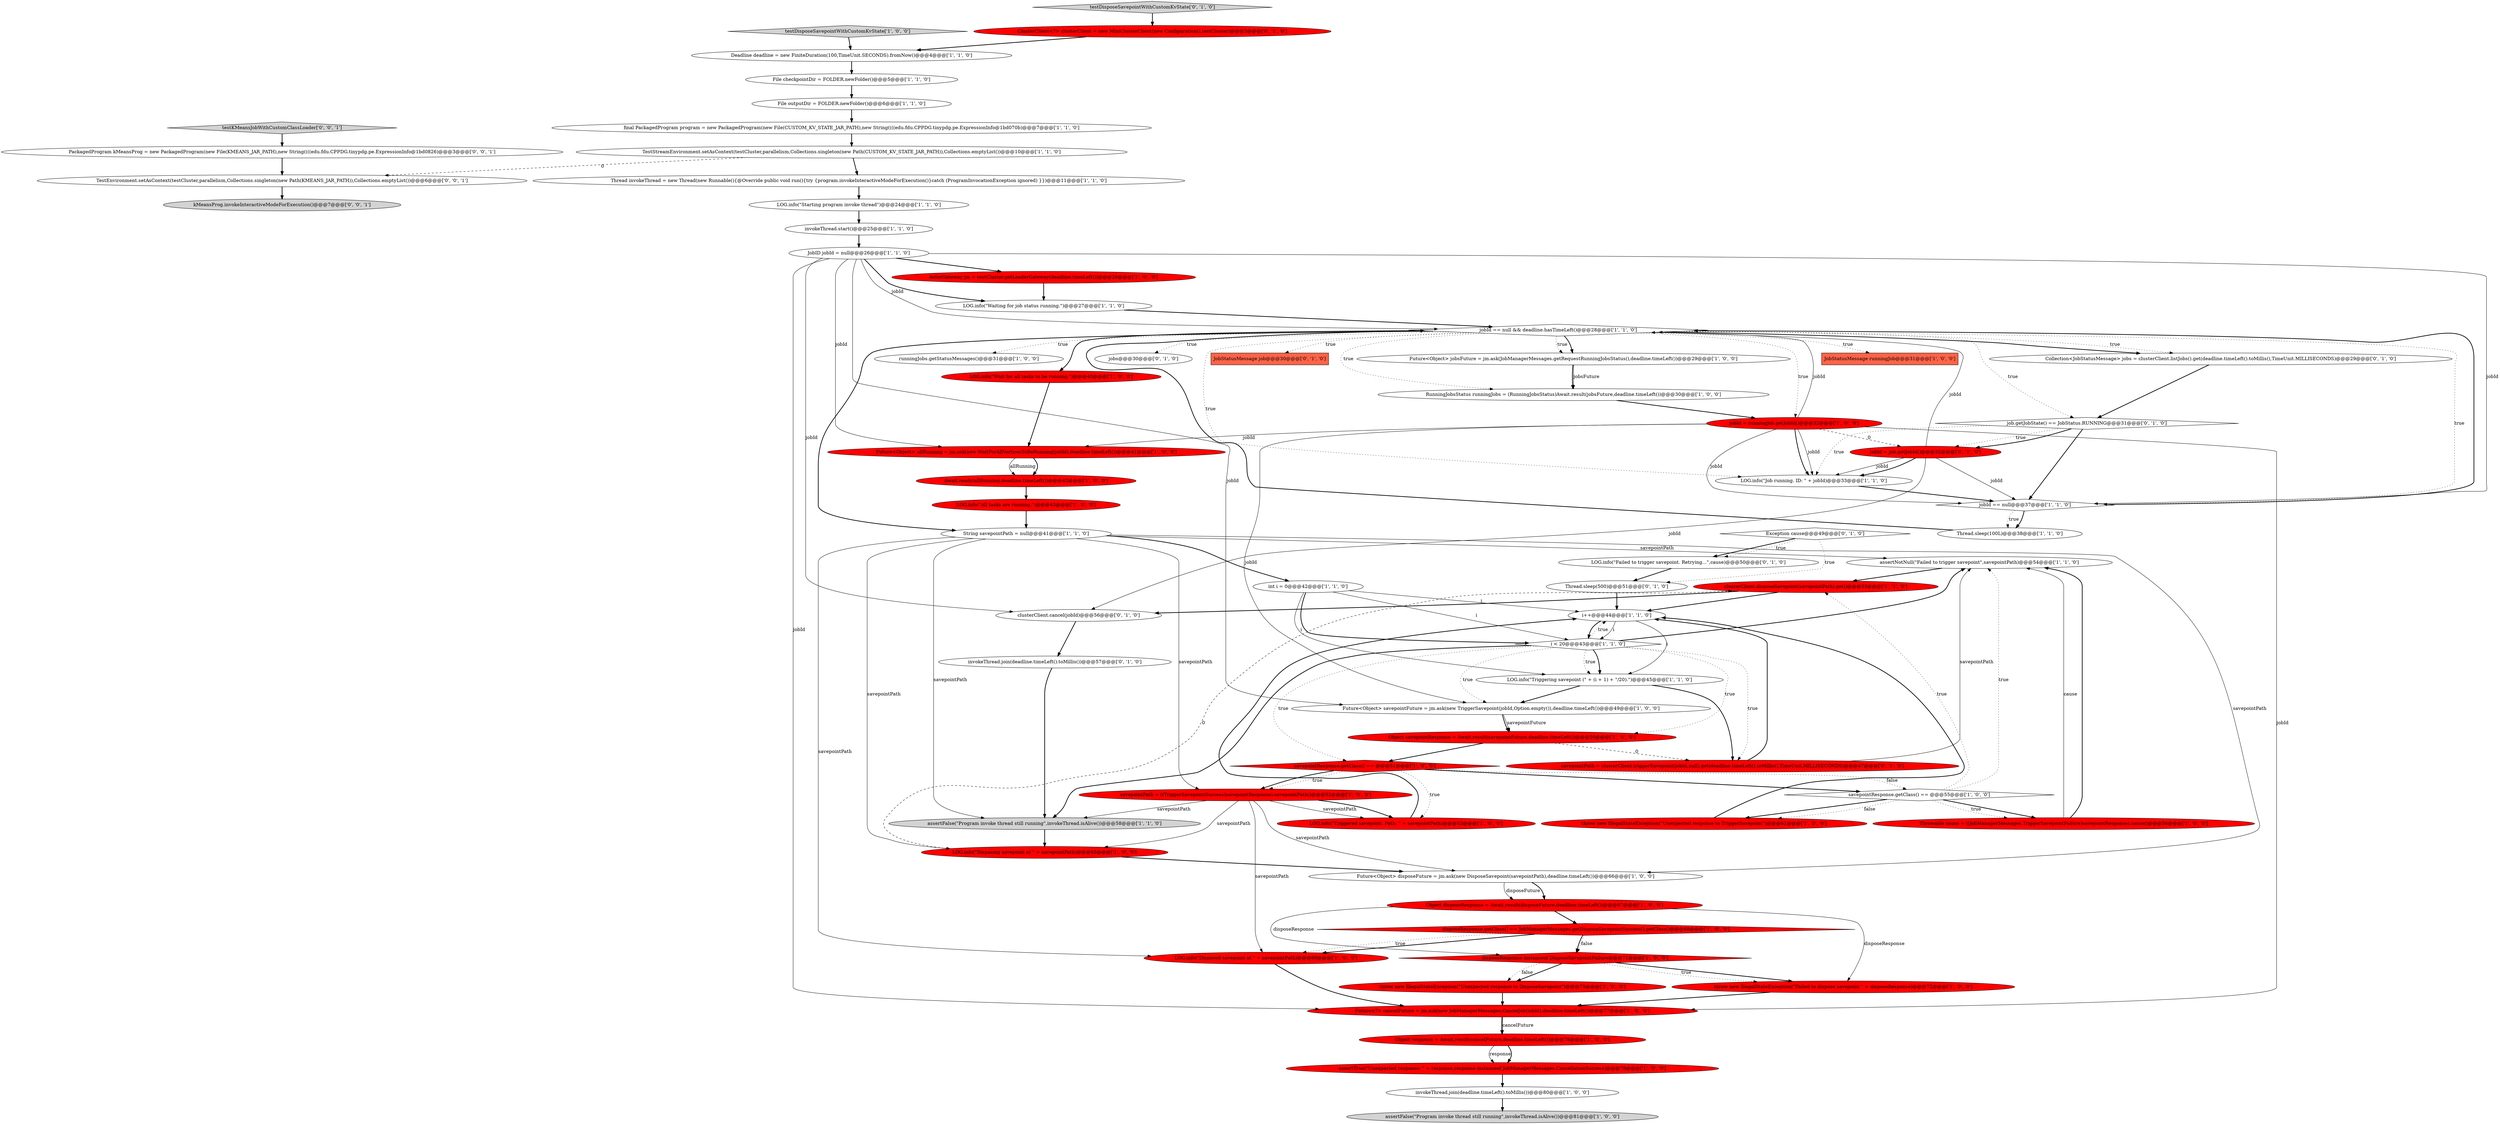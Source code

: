 digraph {
52 [style = filled, label = "Object response = Await.result(cancelFuture,deadline.timeLeft())@@@78@@@['1', '0', '0']", fillcolor = red, shape = ellipse image = "AAA1AAABBB1BBB"];
4 [style = filled, label = "jobId == null && deadline.hasTimeLeft()@@@28@@@['1', '1', '0']", fillcolor = white, shape = diamond image = "AAA0AAABBB1BBB"];
40 [style = filled, label = "File outputDir = FOLDER.newFolder()@@@6@@@['1', '1', '0']", fillcolor = white, shape = ellipse image = "AAA0AAABBB1BBB"];
32 [style = filled, label = "JobID jobId = null@@@26@@@['1', '1', '0']", fillcolor = white, shape = ellipse image = "AAA0AAABBB1BBB"];
59 [style = filled, label = "invokeThread.join(deadline.timeLeft().toMillis())@@@57@@@['0', '1', '0']", fillcolor = white, shape = ellipse image = "AAA0AAABBB2BBB"];
6 [style = filled, label = "RunningJobsStatus runningJobs = (RunningJobsStatus)Await.result(jobsFuture,deadline.timeLeft())@@@30@@@['1', '0', '0']", fillcolor = white, shape = ellipse image = "AAA0AAABBB1BBB"];
57 [style = filled, label = "Exception cause@@@49@@@['0', '1', '0']", fillcolor = white, shape = diamond image = "AAA0AAABBB2BBB"];
66 [style = filled, label = "jobs@@@30@@@['0', '1', '0']", fillcolor = white, shape = ellipse image = "AAA0AAABBB2BBB"];
21 [style = filled, label = "assertNotNull(\"Failed to trigger savepoint\",savepointPath)@@@54@@@['1', '1', '0']", fillcolor = white, shape = ellipse image = "AAA0AAABBB1BBB"];
19 [style = filled, label = "Throwable cause = ((JobManagerMessages.TriggerSavepointFailure)savepointResponse).cause()@@@56@@@['1', '0', '0']", fillcolor = red, shape = ellipse image = "AAA1AAABBB1BBB"];
12 [style = filled, label = "savepointResponse.getClass() == @@@51@@@['1', '0', '0']", fillcolor = red, shape = diamond image = "AAA1AAABBB1BBB"];
17 [style = filled, label = "disposeResponse instanceof DisposeSavepointFailure@@@71@@@['1', '0', '0']", fillcolor = red, shape = diamond image = "AAA1AAABBB1BBB"];
28 [style = filled, label = "assertFalse(\"Program invoke thread still running\",invokeThread.isAlive())@@@81@@@['1', '0', '0']", fillcolor = lightgray, shape = ellipse image = "AAA0AAABBB1BBB"];
30 [style = filled, label = "final PackagedProgram program = new PackagedProgram(new File(CUSTOM_KV_STATE_JAR_PATH),new String((((edu.fdu.CPPDG.tinypdg.pe.ExpressionInfo@1bd070b)@@@7@@@['1', '1', '0']", fillcolor = white, shape = ellipse image = "AAA0AAABBB1BBB"];
3 [style = filled, label = "LOG.info(\"Waiting for job status running.\")@@@27@@@['1', '1', '0']", fillcolor = white, shape = ellipse image = "AAA0AAABBB1BBB"];
31 [style = filled, label = "invokeThread.start()@@@25@@@['1', '1', '0']", fillcolor = white, shape = ellipse image = "AAA0AAABBB1BBB"];
15 [style = filled, label = "savepointResponse.getClass() == @@@55@@@['1', '0', '0']", fillcolor = white, shape = diamond image = "AAA0AAABBB1BBB"];
5 [style = filled, label = "LOG.info(\"Triggering savepoint (\" + (i + 1) + \"/20).\")@@@45@@@['1', '1', '0']", fillcolor = white, shape = ellipse image = "AAA0AAABBB1BBB"];
16 [style = filled, label = "LOG.info(\"Disposed savepoint at \" + savepointPath)@@@69@@@['1', '0', '0']", fillcolor = red, shape = ellipse image = "AAA1AAABBB1BBB"];
9 [style = filled, label = "int i = 0@@@42@@@['1', '1', '0']", fillcolor = white, shape = ellipse image = "AAA0AAABBB1BBB"];
38 [style = filled, label = "Future<?> cancelFuture = jm.ask(new JobManagerMessages.CancelJob(jobId),deadline.timeLeft())@@@77@@@['1', '0', '0']", fillcolor = red, shape = ellipse image = "AAA1AAABBB1BBB"];
35 [style = filled, label = "File checkpointDir = FOLDER.newFolder()@@@5@@@['1', '1', '0']", fillcolor = white, shape = ellipse image = "AAA0AAABBB1BBB"];
42 [style = filled, label = "Object savepointResponse = Await.result(savepointFuture,deadline.timeLeft())@@@50@@@['1', '0', '0']", fillcolor = red, shape = ellipse image = "AAA1AAABBB1BBB"];
46 [style = filled, label = "LOG.info(\"Starting program invoke thread\")@@@24@@@['1', '1', '0']", fillcolor = white, shape = ellipse image = "AAA0AAABBB1BBB"];
62 [style = filled, label = "JobStatusMessage job@@@30@@@['0', '1', '0']", fillcolor = tomato, shape = box image = "AAA0AAABBB2BBB"];
70 [style = filled, label = "PackagedProgram kMeansProg = new PackagedProgram(new File(KMEANS_JAR_PATH),new String((((edu.fdu.CPPDG.tinypdg.pe.ExpressionInfo@1bd0826)@@@3@@@['0', '0', '1']", fillcolor = white, shape = ellipse image = "AAA0AAABBB3BBB"];
24 [style = filled, label = "testDisposeSavepointWithCustomKvState['1', '0', '0']", fillcolor = lightgray, shape = diamond image = "AAA0AAABBB1BBB"];
18 [style = filled, label = "String savepointPath = null@@@41@@@['1', '1', '0']", fillcolor = white, shape = ellipse image = "AAA0AAABBB1BBB"];
37 [style = filled, label = "throw new IllegalStateException(\"Unexpected response to DisposeSavepoint\")@@@75@@@['1', '0', '0']", fillcolor = red, shape = ellipse image = "AAA1AAABBB1BBB"];
69 [style = filled, label = "testKMeansJobWithCustomClassLoader['0', '0', '1']", fillcolor = lightgray, shape = diamond image = "AAA0AAABBB3BBB"];
34 [style = filled, label = "LOG.info(\"Triggered savepoint. Path: \" + savepointPath)@@@53@@@['1', '0', '0']", fillcolor = red, shape = ellipse image = "AAA1AAABBB1BBB"];
68 [style = filled, label = "TestEnvironment.setAsContext(testCluster,parallelism,Collections.singleton(new Path(KMEANS_JAR_PATH)),Collections.emptyList())@@@6@@@['0', '0', '1']", fillcolor = white, shape = ellipse image = "AAA0AAABBB3BBB"];
10 [style = filled, label = "assertTrue(\"Unexpected response: \" + response,response instanceof JobManagerMessages.CancellationSuccess)@@@79@@@['1', '0', '0']", fillcolor = red, shape = ellipse image = "AAA1AAABBB1BBB"];
47 [style = filled, label = "disposeResponse.getClass() == JobManagerMessages.getDisposeSavepointSuccess().getClass()@@@68@@@['1', '0', '0']", fillcolor = red, shape = diamond image = "AAA1AAABBB1BBB"];
45 [style = filled, label = "throw new IllegalStateException(\"Failed to dispose savepoint \" + disposeResponse)@@@72@@@['1', '0', '0']", fillcolor = red, shape = ellipse image = "AAA1AAABBB1BBB"];
22 [style = filled, label = "i++@@@44@@@['1', '1', '0']", fillcolor = white, shape = ellipse image = "AAA0AAABBB1BBB"];
50 [style = filled, label = "Await.ready(allRunning,deadline.timeLeft())@@@42@@@['1', '0', '0']", fillcolor = red, shape = ellipse image = "AAA1AAABBB1BBB"];
64 [style = filled, label = "job.getJobState() == JobStatus.RUNNING@@@31@@@['0', '1', '0']", fillcolor = white, shape = diamond image = "AAA0AAABBB2BBB"];
65 [style = filled, label = "jobId = job.getJobId()@@@32@@@['0', '1', '0']", fillcolor = red, shape = ellipse image = "AAA1AAABBB2BBB"];
60 [style = filled, label = "Collection<JobStatusMessage> jobs = clusterClient.listJobs().get(deadline.timeLeft().toMillis(),TimeUnit.MILLISECONDS)@@@29@@@['0', '1', '0']", fillcolor = white, shape = ellipse image = "AAA0AAABBB2BBB"];
7 [style = filled, label = "assertFalse(\"Program invoke thread still running\",invokeThread.isAlive())@@@58@@@['1', '1', '0']", fillcolor = lightgray, shape = ellipse image = "AAA0AAABBB1BBB"];
0 [style = filled, label = "invokeThread.join(deadline.timeLeft().toMillis())@@@80@@@['1', '0', '0']", fillcolor = white, shape = ellipse image = "AAA0AAABBB1BBB"];
14 [style = filled, label = "LOG.info(\"All tasks are running.\")@@@43@@@['1', '0', '0']", fillcolor = red, shape = ellipse image = "AAA1AAABBB1BBB"];
26 [style = filled, label = "JobStatusMessage runningJob@@@31@@@['1', '0', '0']", fillcolor = tomato, shape = box image = "AAA0AAABBB1BBB"];
36 [style = filled, label = "Thread invokeThread = new Thread(new Runnable(){@Override public void run(){try {program.invokeInteractiveModeForExecution()}catch (ProgramInvocationException ignored) }})@@@11@@@['1', '1', '0']", fillcolor = white, shape = ellipse image = "AAA0AAABBB1BBB"];
49 [style = filled, label = "Future<Object> savepointFuture = jm.ask(new TriggerSavepoint(jobId,Option.empty()),deadline.timeLeft())@@@49@@@['1', '0', '0']", fillcolor = white, shape = ellipse image = "AAA0AAABBB1BBB"];
13 [style = filled, label = "jobId == null@@@37@@@['1', '1', '0']", fillcolor = white, shape = diamond image = "AAA0AAABBB1BBB"];
1 [style = filled, label = "Thread.sleep(100L)@@@38@@@['1', '1', '0']", fillcolor = white, shape = ellipse image = "AAA0AAABBB1BBB"];
2 [style = filled, label = "LOG.info(\"Disposing savepoint at \" + savepointPath)@@@65@@@['1', '0', '0']", fillcolor = red, shape = ellipse image = "AAA1AAABBB1BBB"];
11 [style = filled, label = "LOG.info(\"Job running. ID: \" + jobId)@@@33@@@['1', '1', '0']", fillcolor = white, shape = ellipse image = "AAA0AAABBB1BBB"];
23 [style = filled, label = "Future<Object> disposeFuture = jm.ask(new DisposeSavepoint(savepointPath),deadline.timeLeft())@@@66@@@['1', '0', '0']", fillcolor = white, shape = ellipse image = "AAA0AAABBB1BBB"];
33 [style = filled, label = "Future<Object> allRunning = jm.ask(new WaitForAllVerticesToBeRunning(jobId),deadline.timeLeft())@@@41@@@['1', '0', '0']", fillcolor = red, shape = ellipse image = "AAA1AAABBB1BBB"];
43 [style = filled, label = "savepointPath = ((TriggerSavepointSuccess)savepointResponse).savepointPath()@@@52@@@['1', '0', '0']", fillcolor = red, shape = ellipse image = "AAA1AAABBB1BBB"];
48 [style = filled, label = "LOG.info(\"Wait for all tasks to be running.\")@@@40@@@['1', '0', '0']", fillcolor = red, shape = ellipse image = "AAA1AAABBB1BBB"];
25 [style = filled, label = "Future<Object> jobsFuture = jm.ask(JobManagerMessages.getRequestRunningJobsStatus(),deadline.timeLeft())@@@29@@@['1', '0', '0']", fillcolor = white, shape = ellipse image = "AAA0AAABBB1BBB"];
51 [style = filled, label = "i < 20@@@43@@@['1', '1', '0']", fillcolor = white, shape = diamond image = "AAA0AAABBB1BBB"];
53 [style = filled, label = "Object disposeResponse = Await.result(disposeFuture,deadline.timeLeft())@@@67@@@['1', '0', '0']", fillcolor = red, shape = ellipse image = "AAA1AAABBB1BBB"];
41 [style = filled, label = "runningJobs.getStatusMessages()@@@31@@@['1', '0', '0']", fillcolor = white, shape = ellipse image = "AAA0AAABBB1BBB"];
55 [style = filled, label = "testDisposeSavepointWithCustomKvState['0', '1', '0']", fillcolor = lightgray, shape = diamond image = "AAA0AAABBB2BBB"];
61 [style = filled, label = "clusterClient.cancel(jobId)@@@56@@@['0', '1', '0']", fillcolor = white, shape = ellipse image = "AAA0AAABBB2BBB"];
56 [style = filled, label = "savepointPath = clusterClient.triggerSavepoint(jobId,null).get(deadline.timeLeft().toMillis(),TimeUnit.MILLISECONDS)@@@47@@@['0', '1', '0']", fillcolor = red, shape = ellipse image = "AAA1AAABBB2BBB"];
67 [style = filled, label = "kMeansProg.invokeInteractiveModeForExecution()@@@7@@@['0', '0', '1']", fillcolor = lightgray, shape = ellipse image = "AAA0AAABBB3BBB"];
54 [style = filled, label = "Thread.sleep(500)@@@51@@@['0', '1', '0']", fillcolor = white, shape = ellipse image = "AAA0AAABBB2BBB"];
39 [style = filled, label = "Deadline deadline = new FiniteDuration(100,TimeUnit.SECONDS).fromNow()@@@4@@@['1', '1', '0']", fillcolor = white, shape = ellipse image = "AAA0AAABBB1BBB"];
58 [style = filled, label = "ClusterClient<?> clusterClient = new MiniClusterClient(new Configuration(),testCluster)@@@3@@@['0', '1', '0']", fillcolor = red, shape = ellipse image = "AAA1AAABBB2BBB"];
63 [style = filled, label = "LOG.info(\"Failed to trigger savepoint. Retrying...\",cause)@@@50@@@['0', '1', '0']", fillcolor = white, shape = ellipse image = "AAA0AAABBB2BBB"];
8 [style = filled, label = "jobId = runningJob.getJobId()@@@32@@@['1', '0', '0']", fillcolor = red, shape = ellipse image = "AAA1AAABBB1BBB"];
29 [style = filled, label = "TestStreamEnvironment.setAsContext(testCluster,parallelism,Collections.singleton(new Path(CUSTOM_KV_STATE_JAR_PATH)),Collections.emptyList())@@@10@@@['1', '1', '0']", fillcolor = white, shape = ellipse image = "AAA0AAABBB1BBB"];
44 [style = filled, label = "clusterClient.disposeSavepoint(savepointPath).get()@@@55@@@['1', '1', '0']", fillcolor = red, shape = ellipse image = "AAA1AAABBB1BBB"];
27 [style = filled, label = "throw new IllegalStateException(\"Unexpected response to TriggerSavepoint\")@@@61@@@['1', '0', '0']", fillcolor = red, shape = ellipse image = "AAA1AAABBB1BBB"];
20 [style = filled, label = "ActorGateway jm = testCluster.getLeaderGateway(deadline.timeLeft())@@@26@@@['1', '0', '0']", fillcolor = red, shape = ellipse image = "AAA1AAABBB1BBB"];
65->13 [style = solid, label="jobId"];
51->5 [style = bold, label=""];
64->13 [style = bold, label=""];
4->25 [style = bold, label=""];
38->52 [style = bold, label=""];
24->39 [style = bold, label=""];
53->47 [style = bold, label=""];
17->45 [style = bold, label=""];
46->31 [style = bold, label=""];
4->64 [style = dotted, label="true"];
15->21 [style = dotted, label="true"];
61->59 [style = bold, label=""];
25->6 [style = bold, label=""];
8->4 [style = solid, label="jobId"];
22->5 [style = solid, label="i"];
3->4 [style = bold, label=""];
30->29 [style = bold, label=""];
13->1 [style = bold, label=""];
43->7 [style = solid, label="savepointPath"];
2->23 [style = bold, label=""];
5->49 [style = bold, label=""];
8->13 [style = solid, label="jobId"];
57->63 [style = bold, label=""];
51->42 [style = dotted, label="true"];
37->38 [style = bold, label=""];
11->13 [style = bold, label=""];
51->7 [style = bold, label=""];
45->38 [style = bold, label=""];
22->51 [style = solid, label="i"];
70->68 [style = bold, label=""];
32->3 [style = bold, label=""];
8->11 [style = bold, label=""];
32->20 [style = bold, label=""];
12->34 [style = dotted, label="true"];
64->65 [style = dotted, label="true"];
29->36 [style = bold, label=""];
1->4 [style = bold, label=""];
21->44 [style = bold, label=""];
32->49 [style = solid, label="jobId"];
9->51 [style = bold, label=""];
57->54 [style = dotted, label="true"];
63->54 [style = bold, label=""];
60->64 [style = bold, label=""];
51->21 [style = bold, label=""];
18->23 [style = solid, label="savepointPath"];
9->51 [style = solid, label="i"];
64->11 [style = dotted, label="true"];
65->4 [style = solid, label="jobId"];
25->6 [style = solid, label="jobsFuture"];
4->18 [style = bold, label=""];
20->3 [style = bold, label=""];
57->63 [style = dotted, label="true"];
17->37 [style = bold, label=""];
51->56 [style = dotted, label="true"];
27->22 [style = bold, label=""];
33->50 [style = bold, label=""];
4->66 [style = dotted, label="true"];
8->49 [style = solid, label="jobId"];
43->16 [style = solid, label="savepointPath"];
58->39 [style = bold, label=""];
4->13 [style = dotted, label="true"];
35->40 [style = bold, label=""];
36->46 [style = bold, label=""];
8->33 [style = solid, label="jobId"];
7->2 [style = bold, label=""];
39->35 [style = bold, label=""];
53->45 [style = solid, label="disposeResponse"];
10->0 [style = bold, label=""];
32->38 [style = solid, label="jobId"];
18->9 [style = bold, label=""];
48->33 [style = bold, label=""];
42->56 [style = dashed, label="0"];
14->18 [style = bold, label=""];
44->22 [style = bold, label=""];
43->34 [style = bold, label=""];
47->16 [style = bold, label=""];
4->26 [style = dotted, label="true"];
44->61 [style = bold, label=""];
18->2 [style = solid, label="savepointPath"];
59->7 [style = bold, label=""];
43->2 [style = solid, label="savepointPath"];
4->62 [style = dotted, label="true"];
18->7 [style = solid, label="savepointPath"];
9->5 [style = solid, label="i"];
8->11 [style = solid, label="jobId"];
31->32 [style = bold, label=""];
19->21 [style = solid, label="cause"];
65->11 [style = solid, label="jobId"];
15->44 [style = dotted, label="true"];
4->60 [style = dotted, label="true"];
12->43 [style = dotted, label="true"];
65->11 [style = bold, label=""];
4->11 [style = dotted, label="true"];
51->49 [style = dotted, label="true"];
65->61 [style = solid, label="jobId"];
51->12 [style = dotted, label="true"];
17->45 [style = dotted, label="true"];
50->14 [style = bold, label=""];
15->19 [style = bold, label=""];
54->22 [style = bold, label=""];
32->13 [style = solid, label="jobId"];
22->51 [style = bold, label=""];
64->65 [style = bold, label=""];
53->17 [style = solid, label="disposeResponse"];
32->4 [style = solid, label="jobId"];
40->30 [style = bold, label=""];
23->53 [style = solid, label="disposeFuture"];
47->17 [style = dotted, label="false"];
12->43 [style = bold, label=""];
4->48 [style = bold, label=""];
38->52 [style = solid, label="cancelFuture"];
49->42 [style = solid, label="savepointFuture"];
17->37 [style = dotted, label="false"];
56->21 [style = solid, label="savepointPath"];
29->68 [style = dashed, label="0"];
19->21 [style = bold, label=""];
4->6 [style = dotted, label="true"];
8->65 [style = dashed, label="0"];
49->42 [style = bold, label=""];
18->21 [style = solid, label="savepointPath"];
52->10 [style = solid, label="response"];
16->38 [style = bold, label=""];
9->22 [style = solid, label="i"];
68->67 [style = bold, label=""];
43->34 [style = solid, label="savepointPath"];
43->23 [style = solid, label="savepointPath"];
5->56 [style = bold, label=""];
12->15 [style = dotted, label="false"];
12->15 [style = bold, label=""];
4->60 [style = bold, label=""];
4->8 [style = dotted, label="true"];
52->10 [style = bold, label=""];
42->12 [style = bold, label=""];
4->25 [style = dotted, label="true"];
32->61 [style = solid, label="jobId"];
51->5 [style = dotted, label="true"];
34->22 [style = bold, label=""];
18->43 [style = solid, label="savepointPath"];
32->33 [style = solid, label="jobId"];
13->1 [style = dotted, label="true"];
8->38 [style = solid, label="jobId"];
15->19 [style = dotted, label="true"];
33->50 [style = solid, label="allRunning"];
47->16 [style = dotted, label="true"];
6->8 [style = bold, label=""];
56->22 [style = bold, label=""];
18->16 [style = solid, label="savepointPath"];
4->41 [style = dotted, label="true"];
15->27 [style = dotted, label="false"];
51->22 [style = dotted, label="true"];
23->53 [style = bold, label=""];
69->70 [style = bold, label=""];
47->17 [style = bold, label=""];
15->27 [style = bold, label=""];
55->58 [style = bold, label=""];
0->28 [style = bold, label=""];
2->44 [style = dashed, label="0"];
13->4 [style = bold, label=""];
}
